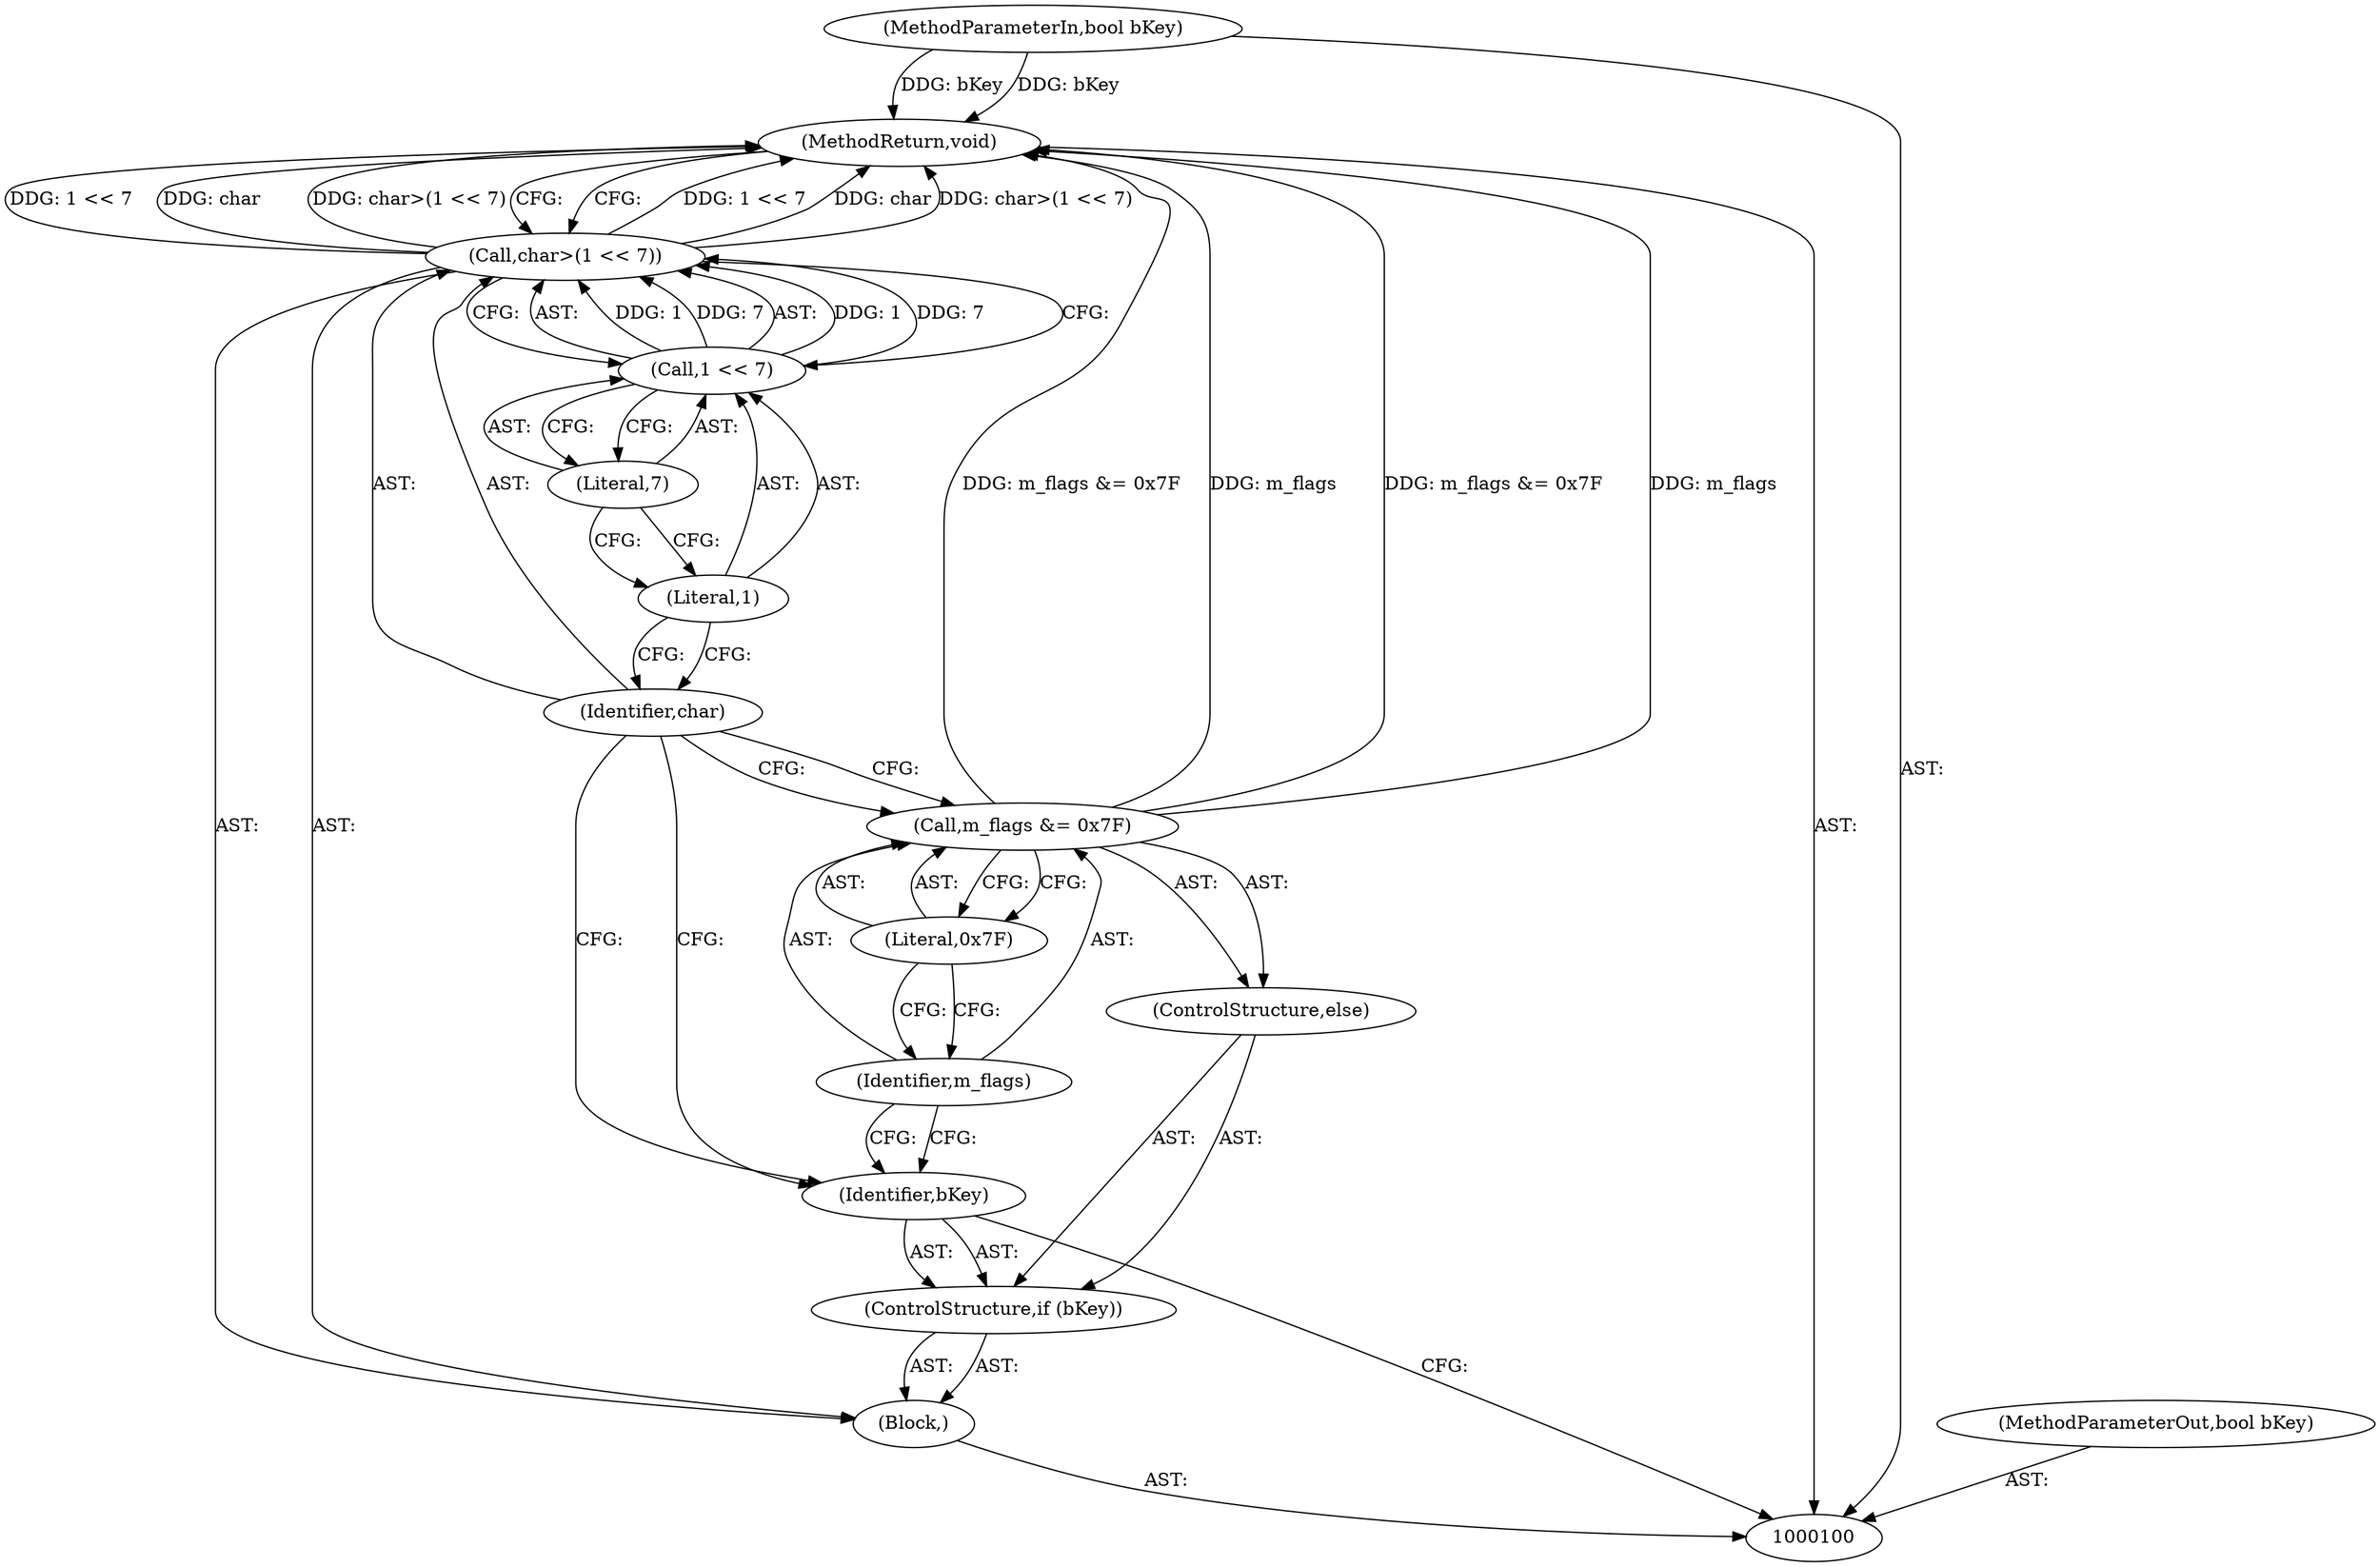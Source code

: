 digraph "1_Android_04839626ed859623901ebd3a5fd483982186b59d_202" {
"1000114" [label="(MethodReturn,void)"];
"1000101" [label="(MethodParameterIn,bool bKey)"];
"1000136" [label="(MethodParameterOut,bool bKey)"];
"1000102" [label="(Block,)"];
"1000103" [label="(ControlStructure,if (bKey))"];
"1000104" [label="(Identifier,bKey)"];
"1000109" [label="(Call,char>(1 << 7))"];
"1000110" [label="(Identifier,char)"];
"1000111" [label="(Call,1 << 7)"];
"1000112" [label="(Literal,1)"];
"1000113" [label="(Literal,7)"];
"1000105" [label="(ControlStructure,else)"];
"1000108" [label="(Literal,0x7F)"];
"1000106" [label="(Call,m_flags &= 0x7F)"];
"1000107" [label="(Identifier,m_flags)"];
"1000114" -> "1000100"  [label="AST: "];
"1000114" -> "1000109"  [label="CFG: "];
"1000106" -> "1000114"  [label="DDG: m_flags"];
"1000106" -> "1000114"  [label="DDG: m_flags &= 0x7F"];
"1000109" -> "1000114"  [label="DDG: 1 << 7"];
"1000109" -> "1000114"  [label="DDG: char"];
"1000109" -> "1000114"  [label="DDG: char>(1 << 7)"];
"1000101" -> "1000114"  [label="DDG: bKey"];
"1000101" -> "1000100"  [label="AST: "];
"1000101" -> "1000114"  [label="DDG: bKey"];
"1000136" -> "1000100"  [label="AST: "];
"1000102" -> "1000100"  [label="AST: "];
"1000103" -> "1000102"  [label="AST: "];
"1000109" -> "1000102"  [label="AST: "];
"1000103" -> "1000102"  [label="AST: "];
"1000104" -> "1000103"  [label="AST: "];
"1000105" -> "1000103"  [label="AST: "];
"1000104" -> "1000103"  [label="AST: "];
"1000104" -> "1000100"  [label="CFG: "];
"1000107" -> "1000104"  [label="CFG: "];
"1000110" -> "1000104"  [label="CFG: "];
"1000109" -> "1000102"  [label="AST: "];
"1000109" -> "1000111"  [label="CFG: "];
"1000110" -> "1000109"  [label="AST: "];
"1000111" -> "1000109"  [label="AST: "];
"1000114" -> "1000109"  [label="CFG: "];
"1000109" -> "1000114"  [label="DDG: 1 << 7"];
"1000109" -> "1000114"  [label="DDG: char"];
"1000109" -> "1000114"  [label="DDG: char>(1 << 7)"];
"1000111" -> "1000109"  [label="DDG: 1"];
"1000111" -> "1000109"  [label="DDG: 7"];
"1000110" -> "1000109"  [label="AST: "];
"1000110" -> "1000106"  [label="CFG: "];
"1000110" -> "1000104"  [label="CFG: "];
"1000112" -> "1000110"  [label="CFG: "];
"1000111" -> "1000109"  [label="AST: "];
"1000111" -> "1000113"  [label="CFG: "];
"1000112" -> "1000111"  [label="AST: "];
"1000113" -> "1000111"  [label="AST: "];
"1000109" -> "1000111"  [label="CFG: "];
"1000111" -> "1000109"  [label="DDG: 1"];
"1000111" -> "1000109"  [label="DDG: 7"];
"1000112" -> "1000111"  [label="AST: "];
"1000112" -> "1000110"  [label="CFG: "];
"1000113" -> "1000112"  [label="CFG: "];
"1000113" -> "1000111"  [label="AST: "];
"1000113" -> "1000112"  [label="CFG: "];
"1000111" -> "1000113"  [label="CFG: "];
"1000105" -> "1000103"  [label="AST: "];
"1000106" -> "1000105"  [label="AST: "];
"1000108" -> "1000106"  [label="AST: "];
"1000108" -> "1000107"  [label="CFG: "];
"1000106" -> "1000108"  [label="CFG: "];
"1000106" -> "1000105"  [label="AST: "];
"1000106" -> "1000108"  [label="CFG: "];
"1000107" -> "1000106"  [label="AST: "];
"1000108" -> "1000106"  [label="AST: "];
"1000110" -> "1000106"  [label="CFG: "];
"1000106" -> "1000114"  [label="DDG: m_flags"];
"1000106" -> "1000114"  [label="DDG: m_flags &= 0x7F"];
"1000107" -> "1000106"  [label="AST: "];
"1000107" -> "1000104"  [label="CFG: "];
"1000108" -> "1000107"  [label="CFG: "];
}
